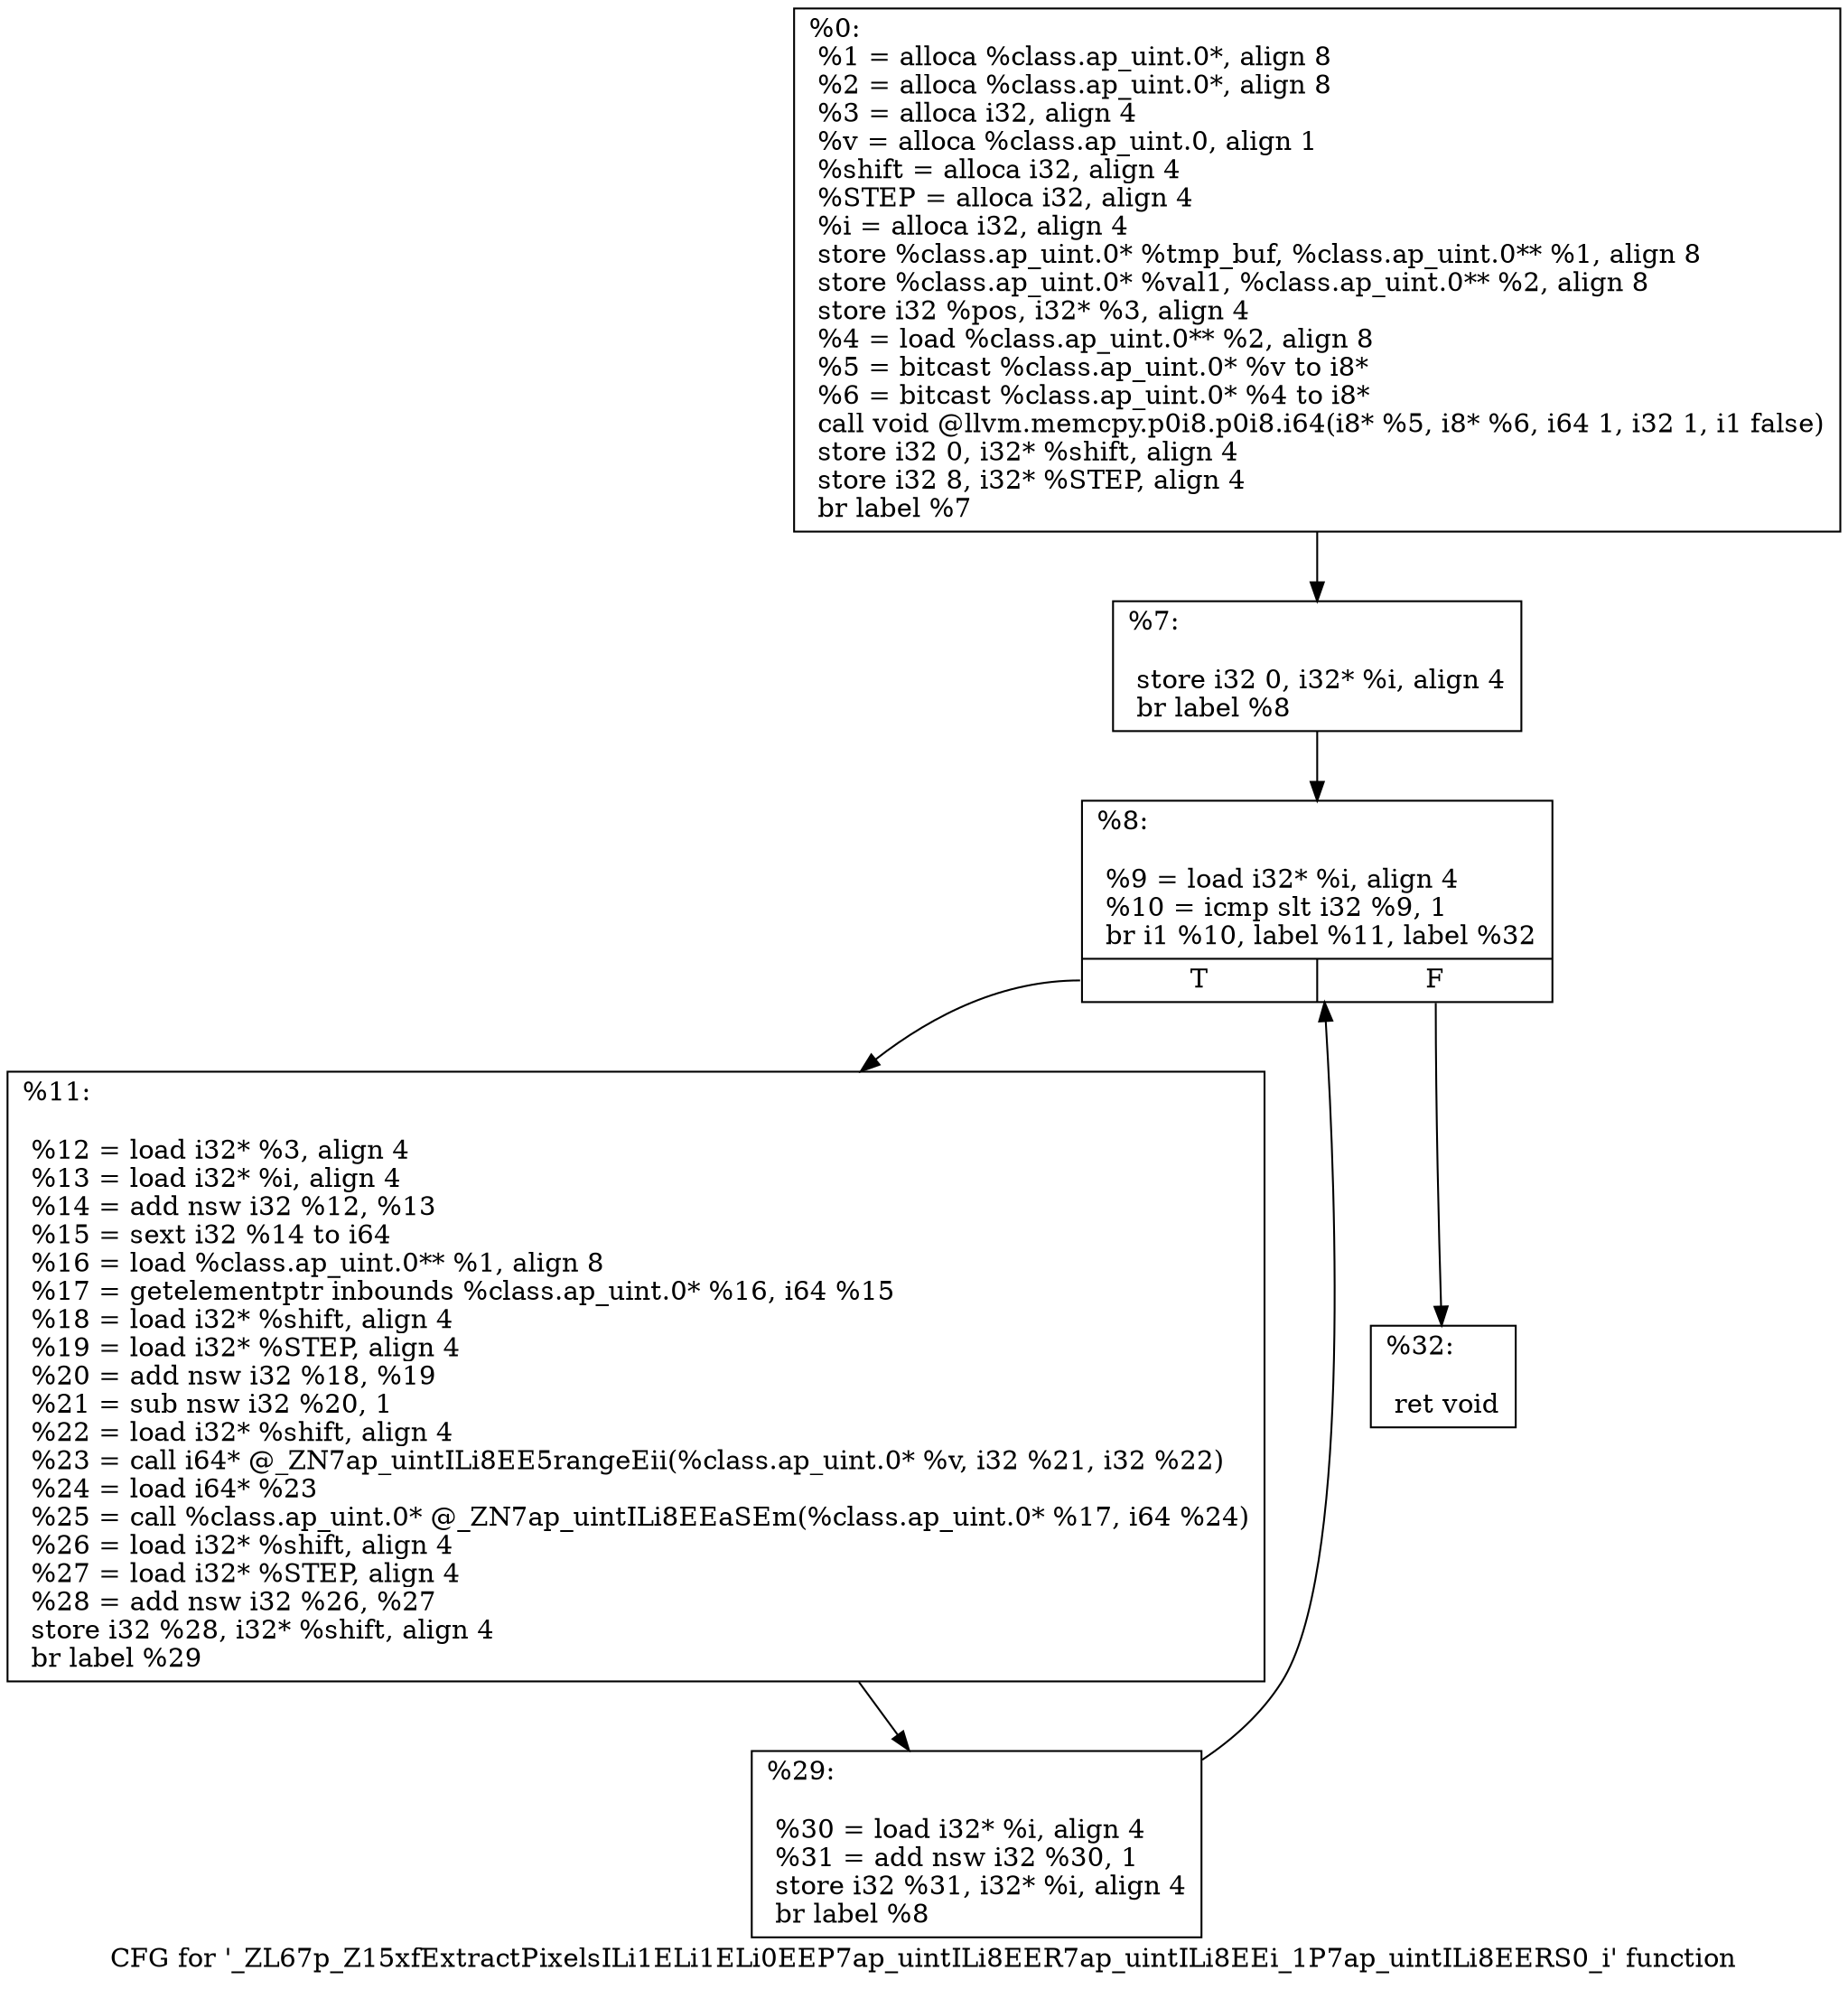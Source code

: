 digraph "CFG for '_ZL67p_Z15xfExtractPixelsILi1ELi1ELi0EEP7ap_uintILi8EER7ap_uintILi8EEi_1P7ap_uintILi8EERS0_i' function" {
	label="CFG for '_ZL67p_Z15xfExtractPixelsILi1ELi1ELi0EEP7ap_uintILi8EER7ap_uintILi8EEi_1P7ap_uintILi8EERS0_i' function";

	Node0x33f8550 [shape=record,label="{%0:\l  %1 = alloca %class.ap_uint.0*, align 8\l  %2 = alloca %class.ap_uint.0*, align 8\l  %3 = alloca i32, align 4\l  %v = alloca %class.ap_uint.0, align 1\l  %shift = alloca i32, align 4\l  %STEP = alloca i32, align 4\l  %i = alloca i32, align 4\l  store %class.ap_uint.0* %tmp_buf, %class.ap_uint.0** %1, align 8\l  store %class.ap_uint.0* %val1, %class.ap_uint.0** %2, align 8\l  store i32 %pos, i32* %3, align 4\l  %4 = load %class.ap_uint.0** %2, align 8\l  %5 = bitcast %class.ap_uint.0* %v to i8*\l  %6 = bitcast %class.ap_uint.0* %4 to i8*\l  call void @llvm.memcpy.p0i8.p0i8.i64(i8* %5, i8* %6, i64 1, i32 1, i1 false)\l  store i32 0, i32* %shift, align 4\l  store i32 8, i32* %STEP, align 4\l  br label %7\l}"];
	Node0x33f8550 -> Node0x33f7d60;
	Node0x33f7d60 [shape=record,label="{%7:\l\l  store i32 0, i32* %i, align 4\l  br label %8\l}"];
	Node0x33f7d60 -> Node0x33f9370;
	Node0x33f9370 [shape=record,label="{%8:\l\l  %9 = load i32* %i, align 4\l  %10 = icmp slt i32 %9, 1\l  br i1 %10, label %11, label %32\l|{<s0>T|<s1>F}}"];
	Node0x33f9370:s0 -> Node0x33f95f0;
	Node0x33f9370:s1 -> Node0x33f9650;
	Node0x33f95f0 [shape=record,label="{%11:\l\l  %12 = load i32* %3, align 4\l  %13 = load i32* %i, align 4\l  %14 = add nsw i32 %12, %13\l  %15 = sext i32 %14 to i64\l  %16 = load %class.ap_uint.0** %1, align 8\l  %17 = getelementptr inbounds %class.ap_uint.0* %16, i64 %15\l  %18 = load i32* %shift, align 4\l  %19 = load i32* %STEP, align 4\l  %20 = add nsw i32 %18, %19\l  %21 = sub nsw i32 %20, 1\l  %22 = load i32* %shift, align 4\l  %23 = call i64* @_ZN7ap_uintILi8EE5rangeEii(%class.ap_uint.0* %v, i32 %21, i32 %22)\l  %24 = load i64* %23\l  %25 = call %class.ap_uint.0* @_ZN7ap_uintILi8EEaSEm(%class.ap_uint.0* %17, i64 %24)\l  %26 = load i32* %shift, align 4\l  %27 = load i32* %STEP, align 4\l  %28 = add nsw i32 %26, %27\l  store i32 %28, i32* %shift, align 4\l  br label %29\l}"];
	Node0x33f95f0 -> Node0x33fa1d0;
	Node0x33fa1d0 [shape=record,label="{%29:\l\l  %30 = load i32* %i, align 4\l  %31 = add nsw i32 %30, 1\l  store i32 %31, i32* %i, align 4\l  br label %8\l}"];
	Node0x33fa1d0 -> Node0x33f9370;
	Node0x33f9650 [shape=record,label="{%32:\l\l  ret void\l}"];
}
